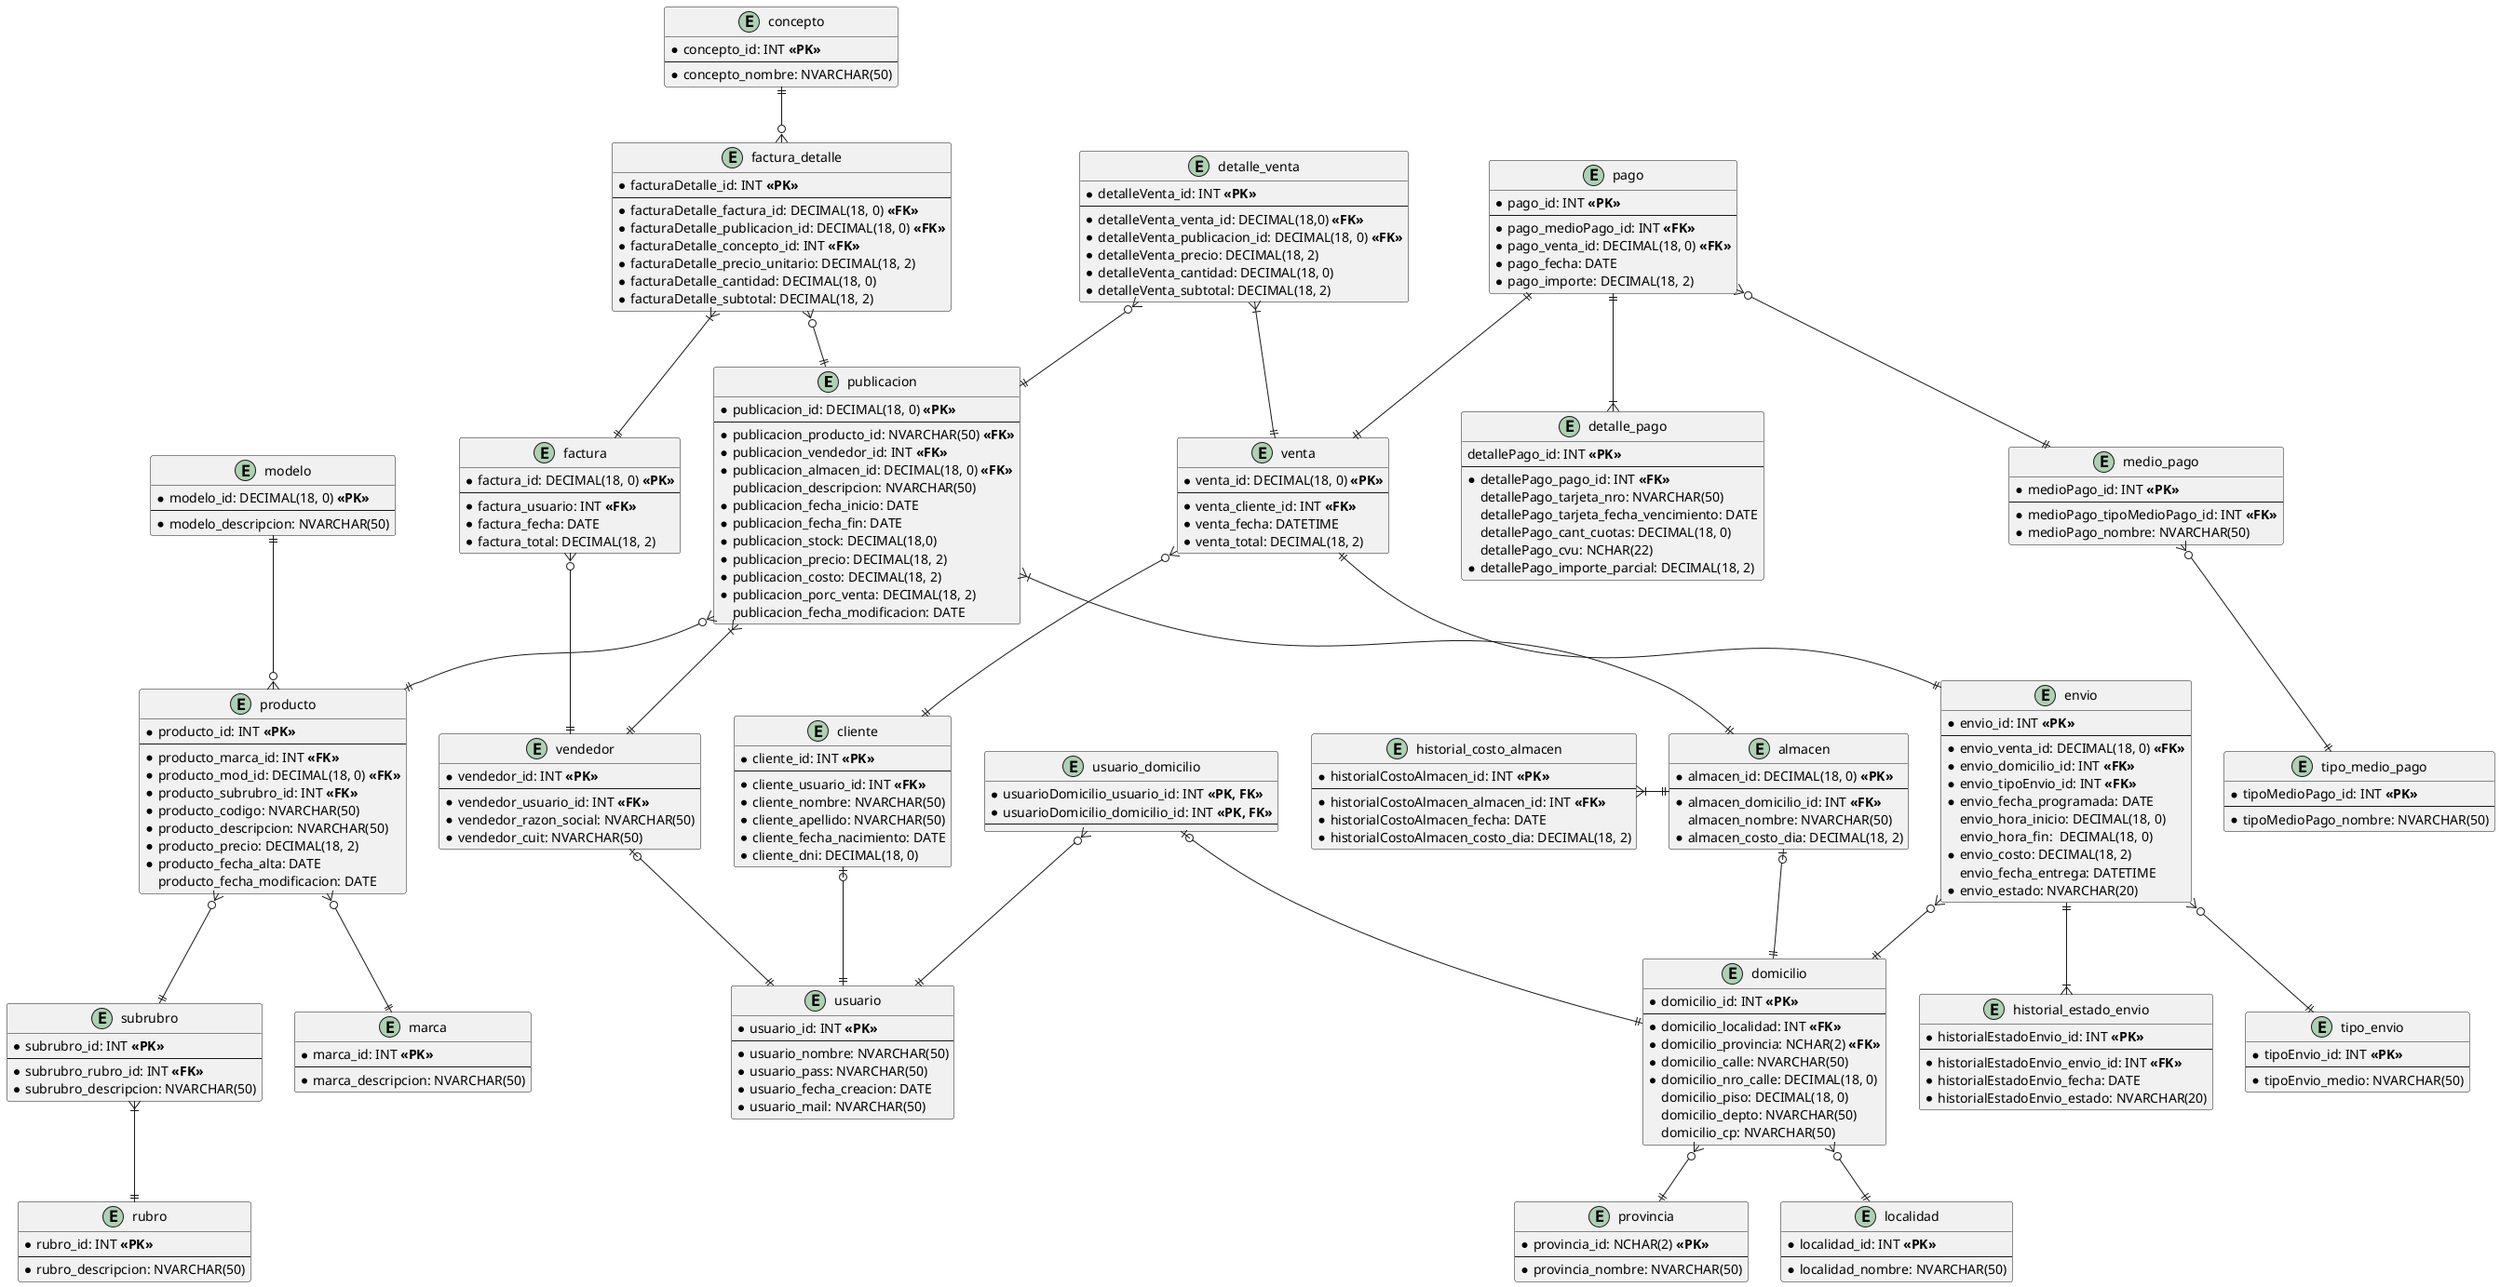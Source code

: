 @startuml diagrama-entidad-relacion-inicial

entity "publicacion" {
  * publicacion_id: DECIMAL(18, 0) **<<PK>>**
  --
    * publicacion_producto_id: NVARCHAR(50) **<<FK>>**
    * publicacion_vendedor_id: INT **<<FK>>**
    * publicacion_almacen_id: DECIMAL(18, 0) **<<FK>>**
    publicacion_descripcion: NVARCHAR(50)
    * publicacion_fecha_inicio: DATE
    * publicacion_fecha_fin: DATE
    * publicacion_stock: DECIMAL(18,0)
    * publicacion_precio: DECIMAL(18, 2)
    * publicacion_costo: DECIMAL(18, 2)
    * publicacion_porc_venta: DECIMAL(18, 2)
    publicacion_fecha_modificacion: DATE
}

entity "producto" {
  * producto_id: INT **<<PK>>** 
  --
    * producto_marca_id: INT **<<FK>>**
    * producto_mod_id: DECIMAL(18, 0) **<<FK>>**
    * producto_subrubro_id: INT **<<FK>>**
    * producto_codigo: NVARCHAR(50)
    * producto_descripcion: NVARCHAR(50)
    * producto_precio: DECIMAL(18, 2)
    * producto_fecha_alta: DATE
    producto_fecha_modificacion: DATE
}

entity "marca"{
  * marca_id: INT **<<PK>>**
  --
    * marca_descripcion: NVARCHAR(50)
}

entity "modelo"{
  * modelo_id: DECIMAL(18, 0) **<<PK>>**
  --
    * modelo_descripcion: NVARCHAR(50)
}

entity "subrubro" {
  * subrubro_id: INT **<<PK>>**
  --
    * subrubro_rubro_id: INT **<<FK>>**
    * subrubro_descripcion: NVARCHAR(50)
}

entity "rubro" {
  * rubro_id: INT **<<PK>>**
  --
    * rubro_descripcion: NVARCHAR(50)
}

entity "vendedor" {
  * vendedor_id: INT **<<PK>>**
  --
    * vendedor_usuario_id: INT **<<FK>>**
    * vendedor_razon_social: NVARCHAR(50) 
    * vendedor_cuit: NVARCHAR(50)
}

entity "almacen" {
  * almacen_id: DECIMAL(18, 0) **<<PK>>**
  --
    * almacen_domicilio_id: INT **<<FK>>**
    almacen_nombre: NVARCHAR(50)
    * almacen_costo_dia: DECIMAL(18, 2)
}

entity "historial_costo_almacen" {
  * historialCostoAlmacen_id: INT **<<PK>>**
  --
    * historialCostoAlmacen_almacen_id: INT **<<FK>>**
    * historialCostoAlmacen_fecha: DATE 
    * historialCostoAlmacen_costo_dia: DECIMAL(18, 2)
}

entity "venta" {
  * venta_id: DECIMAL(18, 0) **<<PK>>**
  --
    * venta_cliente_id: INT **<<FK>>**
    * venta_fecha: DATETIME
    * venta_total: DECIMAL(18, 2)
}

entity "detalle_venta" {
  * detalleVenta_id: INT **<<PK>>**
  --
    * detalleVenta_venta_id: DECIMAL(18,0) **<<FK>>**
    * detalleVenta_publicacion_id: DECIMAL(18, 0) **<<FK>>**
    * detalleVenta_precio: DECIMAL(18, 2)
    * detalleVenta_cantidad: DECIMAL(18, 0)
    * detalleVenta_subtotal: DECIMAL(18, 2)
}

entity "cliente" {
  * cliente_id: INT **<<PK>>**
  --
    * cliente_usuario_id: INT **<<FK>>**
    * cliente_nombre: NVARCHAR(50)
    * cliente_apellido: NVARCHAR(50)
    * cliente_fecha_nacimiento: DATE
    * cliente_dni: DECIMAL(18, 0)
}

entity "pago" {
  * pago_id: INT **<<PK>>**
  --
    * pago_medioPago_id: INT **<<FK>>**
    * pago_venta_id: DECIMAL(18, 0) **<<FK>>**
    * pago_fecha: DATE
    * pago_importe: DECIMAL(18, 2)
}

entity "detalle_pago" {
  detallePago_id: INT **<<PK>>** 
  --
    * detallePago_pago_id: INT **<<FK>>**
    detallePago_tarjeta_nro: NVARCHAR(50)
    detallePago_tarjeta_fecha_vencimiento: DATE 
    detallePago_cant_cuotas: DECIMAL(18, 0)
    detallePago_cvu: NCHAR(22)
    * detallePago_importe_parcial: DECIMAL(18, 2)
}

entity "medio_pago" {
  * medioPago_id: INT **<<PK>>**
  --
   * medioPago_tipoMedioPago_id: INT **<<FK>>**
   * medioPago_nombre: NVARCHAR(50)
}

entity "tipo_medio_pago" {
  * tipoMedioPago_id: INT **<<PK>>**
  --
    * tipoMedioPago_nombre: NVARCHAR(50)
}

entity "usuario" {
  * usuario_id: INT **<<PK>>**
  --
    * usuario_nombre: NVARCHAR(50)
    * usuario_pass: NVARCHAR(50)
    * usuario_fecha_creacion: DATE
    * usuario_mail: NVARCHAR(50)
}

entity "domicilio" {
  * domicilio_id: INT **<<PK>>**
  --
    * domicilio_localidad: INT **<<FK>>**
    * domicilio_provincia: NCHAR(2) **<<FK>>**
    * domicilio_calle: NVARCHAR(50)
    * domicilio_nro_calle: DECIMAL(18, 0)
    domicilio_piso: DECIMAL(18, 0)
    domicilio_depto: NVARCHAR(50)
    domicilio_cp: NVARCHAR(50)
}

entity "usuario_domicilio" {
  * usuarioDomicilio_usuario_id: INT **<<PK, FK>>**
  * usuarioDomicilio_domicilio_id: INT **<<PK, FK>>**
  --
}

entity "localidad" {
  * localidad_id: INT **<<PK>>**
  --
    * localidad_nombre: NVARCHAR(50) 
}

entity "provincia"{
  * provincia_id: NCHAR(2) **<<PK>>**
  --
    * provincia_nombre: NVARCHAR(50)
}

entity "envio" {
  * envio_id: INT **<<PK>>**
  --
   * envio_venta_id: DECIMAL(18, 0) **<<FK>>**
   * envio_domicilio_id: INT **<<FK>>**
   * envio_tipoEnvio_id: INT **<<FK>>**
   * envio_fecha_programada: DATE
   envio_hora_inicio: DECIMAL(18, 0)
   envio_hora_fin:  DECIMAL(18, 0)
   * envio_costo: DECIMAL(18, 2)
   envio_fecha_entrega: DATETIME
   * envio_estado: NVARCHAR(20)
}

entity "historial_estado_envio" {
  * historialEstadoEnvio_id: INT **<<PK>>**
  --
    * historialEstadoEnvio_envio_id: INT **<<FK>>**
    * historialEstadoEnvio_fecha: DATE 
    * historialEstadoEnvio_estado: NVARCHAR(20)
}

entity "tipo_envio" {
  * tipoEnvio_id: INT **<<PK>>**
  --
    * tipoEnvio_medio: NVARCHAR(50)
}

entity "factura" {
  * factura_id: DECIMAL(18, 0) **<<PK>>**
  --
    * factura_usuario: INT **<<FK>>** 
    * factura_fecha: DATE
    * factura_total: DECIMAL(18, 2)
}

entity "factura_detalle" {
  * facturaDetalle_id: INT **<<PK>>**
  --
    * facturaDetalle_factura_id: DECIMAL(18, 0) **<<FK>>**
    * facturaDetalle_publicacion_id: DECIMAL(18, 0) **<<FK>>** 
    * facturaDetalle_concepto_id: INT **<<FK>>**
    * facturaDetalle_precio_unitario: DECIMAL(18, 2)
    * facturaDetalle_cantidad: DECIMAL(18, 0)
    * facturaDetalle_subtotal: DECIMAL(18, 2)
}

entity "concepto" {
  * concepto_id: INT **<<PK>>**
  --
    * concepto_nombre: NVARCHAR(50)
}

concepto ||--o{ factura_detalle
factura_detalle }|--|| factura
factura_detalle }o--|| publicacion

publicacion }o--|| producto
producto }o--|| subrubro
producto }o--|| marca
subrubro }|--|| rubro

publicacion }|--|| vendedor
publicacion }|--|| almacen
almacen ||-left-|{ historial_costo_almacen
almacen |o--|| domicilio

venta }o--|| cliente
detalle_venta }|--|| venta
detalle_venta }o--|| publicacion

pago ||--|| venta
factura }o--|| vendedor

domicilio }o--|| provincia
domicilio }o--|| localidad

usuario_domicilio |o-right-|| domicilio
usuario_domicilio }o--|| usuario
modelo ||--o{ producto
vendedor |o--|| usuario
cliente |o--|| usuario

envio }o--|| tipo_envio
envio }o--|| domicilio
envio ||-up-|| venta
envio ||--|{ historial_estado_envio

pago }o--|| medio_pago
medio_pago }o--|| tipo_medio_pago
pago ||--|{ detalle_pago

@enduml
